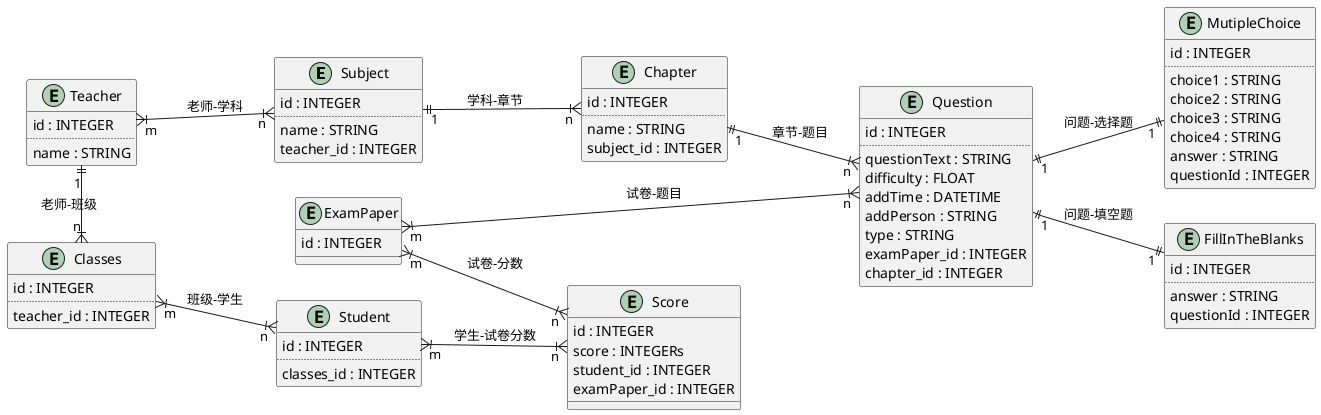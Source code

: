 @startuml Models
left to right direction
entity Subject{
    id : INTEGER
    ..
    name : STRING
    teacher_id : INTEGER
}


entity Chapter{
    id : INTEGER
    ..
    name : STRING
    subject_id : INTEGER
}


entity ExamPaper{
    id : INTEGER
}


entity Question{
    id : INTEGER
    ..
    questionText : STRING
    difficulty : FLOAT
    addTime : DATETIME
    addPerson : STRING
    type : STRING
    examPaper_id : INTEGER
    chapter_id : INTEGER
}

entity MutipleChoice{
    id : INTEGER
    ..
    choice1 : STRING
    choice2 : STRING
    choice3 : STRING
    choice4 : STRING
    answer : STRING
    questionId : INTEGER
}

entity FillInTheBlanks{
    id : INTEGER
    ..
    answer : STRING
    questionId : INTEGER
}


entity Teacher{
    id : INTEGER
    ..
    name : STRING
}


entity Classes{
    id : INTEGER
    ..
    teacher_id : INTEGER
}


entity Student{
    id : INTEGER
    ..
    classes_id : INTEGER
}


entity Score{
    id : INTEGER
    score : INTEGERs
    student_id : INTEGER
    examPaper_id : INTEGER
}


Teacher "1" ||-|{ "n" Classes: 老师-班级
Classes "m" }|--|{ "n" Student: 班级-学生
Student "m" }|--|{ "n" Score: 学生-试卷分数
Teacher "m" }|--|{ "n" Subject: 老师-学科
Subject "1" ||--|{ "n" Chapter: 学科-章节
Chapter "1" ||--|{ "n" Question: 章节-题目
Question "1" ||--|| "1" MutipleChoice: 问题-选择题
Question "1" ||--|| "1" FillInTheBlanks: 问题-填空题
ExamPaper "m" }|--|{ "n" Question: 试卷-题目
ExamPaper "m" }|--|{ "n" Score: 试卷-分数
@enduml